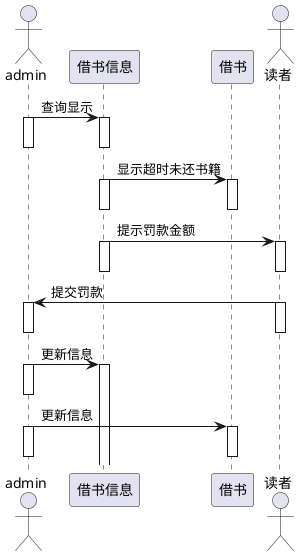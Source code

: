 @startuml
actor admin
admin->借书信息:查询显示
activate admin
activate 借书信息
deactivate admin
deactivate 借书信息

借书信息->借书:显示超时未还书籍
activate 借书
activate 借书信息
deactivate 借书
deactivate 借书信息
actor 读者
借书信息->读者:提示罚款金额
activate 读者
activate 借书信息
deactivate 读者
deactivate 借书信息
读者->admin:提交罚款
activate 读者
activate admin
deactivate 读者
deactivate admin
admin->借书信息:更新信息
activate admin
activate 借书信息
deactivate 读者
deactivate admin
admin->借书:更新信息
activate admin
activate 借书
deactivate admin
deactivate 借书
@enduml
